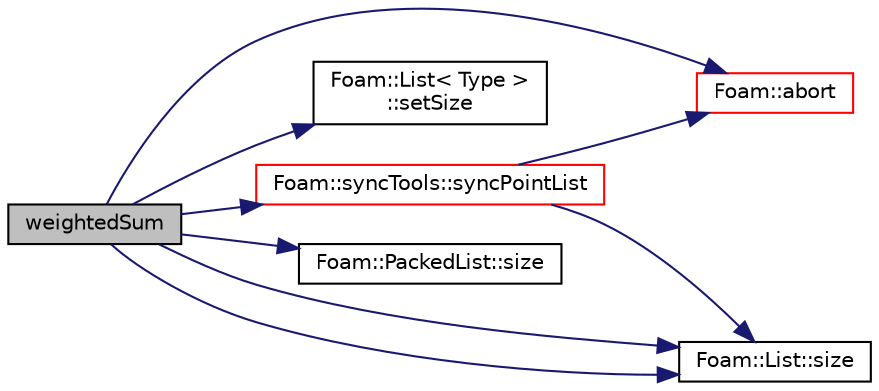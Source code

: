 digraph "weightedSum"
{
  bgcolor="transparent";
  edge [fontname="Helvetica",fontsize="10",labelfontname="Helvetica",labelfontsize="10"];
  node [fontname="Helvetica",fontsize="10",shape=record];
  rankdir="LR";
  Node2897 [label="weightedSum",height=0.2,width=0.4,color="black", fillcolor="grey75", style="filled", fontcolor="black"];
  Node2897 -> Node2898 [color="midnightblue",fontsize="10",style="solid",fontname="Helvetica"];
  Node2898 [label="Foam::abort",height=0.2,width=0.4,color="red",URL="$a21851.html#a447107a607d03e417307c203fa5fb44b"];
  Node2897 -> Node2943 [color="midnightblue",fontsize="10",style="solid",fontname="Helvetica"];
  Node2943 [label="Foam::List\< Type \>\l::setSize",height=0.2,width=0.4,color="black",URL="$a26833.html#aedb985ffeaf1bdbfeccc2a8730405703",tooltip="Reset size of List. "];
  Node2897 -> Node2944 [color="midnightblue",fontsize="10",style="solid",fontname="Helvetica"];
  Node2944 [label="Foam::List::size",height=0.2,width=0.4,color="black",URL="$a26833.html#a8a5f6fa29bd4b500caf186f60245b384",tooltip="Override size to be inconsistent with allocated storage. "];
  Node2897 -> Node2944 [color="midnightblue",fontsize="10",style="solid",fontname="Helvetica"];
  Node2897 -> Node2945 [color="midnightblue",fontsize="10",style="solid",fontname="Helvetica"];
  Node2945 [label="Foam::PackedList::size",height=0.2,width=0.4,color="black",URL="$a27053.html#a47b3bf30da1eb3ab8076b5fbe00e0494",tooltip="Number of entries. "];
  Node2897 -> Node2946 [color="midnightblue",fontsize="10",style="solid",fontname="Helvetica"];
  Node2946 [label="Foam::syncTools::syncPointList",height=0.2,width=0.4,color="red",URL="$a28657.html#a197ed77a9101bdfb37253bd3f507c017",tooltip="Synchronize values on all mesh points. "];
  Node2946 -> Node2944 [color="midnightblue",fontsize="10",style="solid",fontname="Helvetica"];
  Node2946 -> Node2898 [color="midnightblue",fontsize="10",style="solid",fontname="Helvetica"];
}
